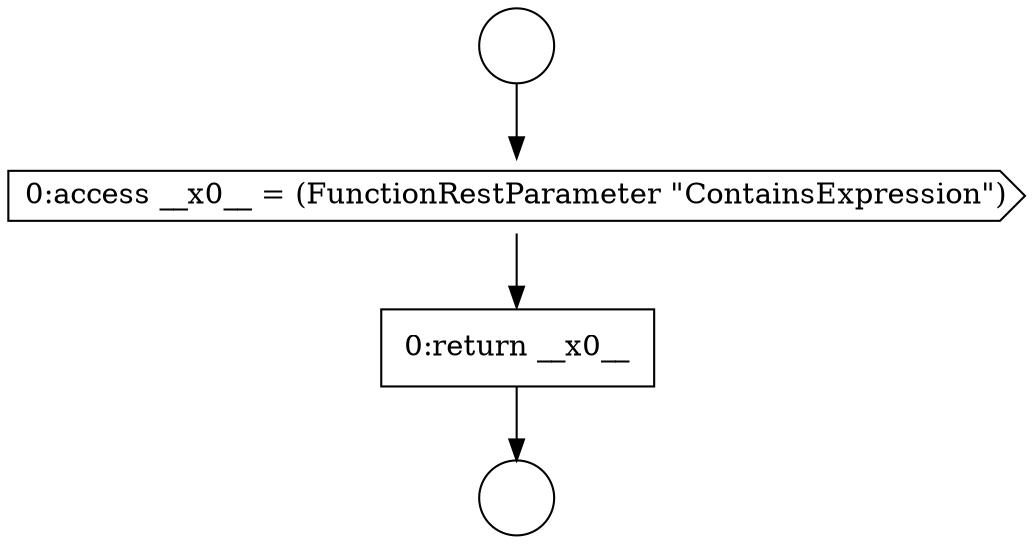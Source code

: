 digraph {
  node7625 [shape=circle label=" " color="black" fillcolor="white" style=filled]
  node7627 [shape=cds, label=<<font color="black">0:access __x0__ = (FunctionRestParameter &quot;ContainsExpression&quot;)</font>> color="black" fillcolor="white" style=filled]
  node7628 [shape=none, margin=0, label=<<font color="black">
    <table border="0" cellborder="1" cellspacing="0" cellpadding="10">
      <tr><td align="left">0:return __x0__</td></tr>
    </table>
  </font>> color="black" fillcolor="white" style=filled]
  node7626 [shape=circle label=" " color="black" fillcolor="white" style=filled]
  node7625 -> node7627 [ color="black"]
  node7627 -> node7628 [ color="black"]
  node7628 -> node7626 [ color="black"]
}
